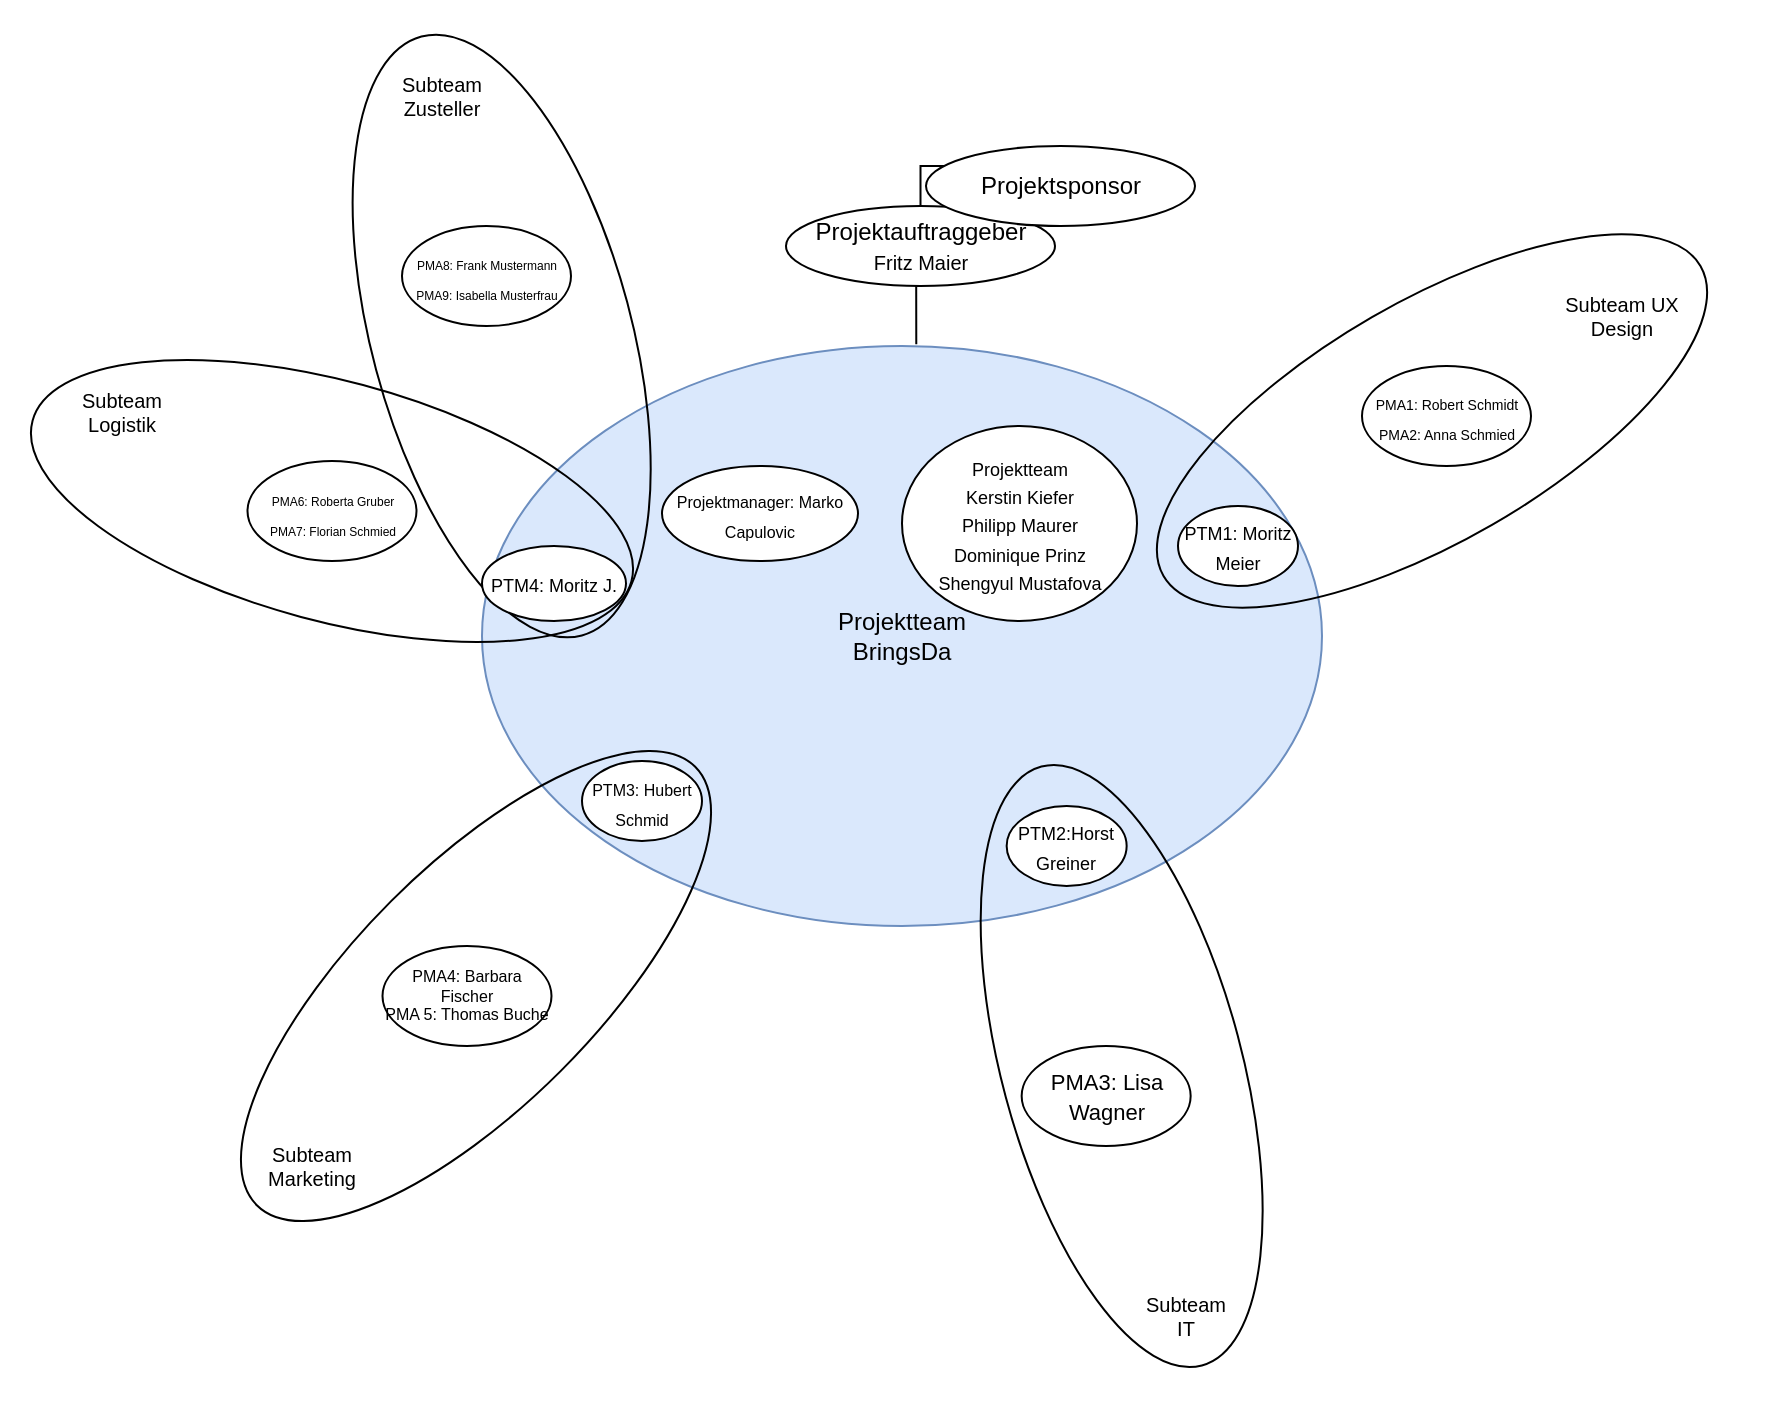 <mxfile version="15.9.1" type="github">
  <diagram id="_76x9E-9HnuTFrB9pPS9" name="Page-1">
    <mxGraphModel dx="1185" dy="599" grid="1" gridSize="10" guides="1" tooltips="1" connect="1" arrows="1" fold="1" page="1" pageScale="1" pageWidth="900" pageHeight="200" math="0" shadow="0">
      <root>
        <mxCell id="0" />
        <mxCell id="1" parent="0" />
        <mxCell id="NJFJMfUyY4o7fM_dKvsl-1" value="Projektteam&lt;br&gt;BringsDa" style="ellipse;whiteSpace=wrap;html=1;fillColor=#dae8fc;strokeColor=#6c8ebf;" vertex="1" parent="1">
          <mxGeometry x="260" y="250" width="420" height="290" as="geometry" />
        </mxCell>
        <mxCell id="NJFJMfUyY4o7fM_dKvsl-32" value="" style="ellipse;whiteSpace=wrap;html=1;fontSize=10;fillColor=none;rotation=75;" vertex="1" parent="1">
          <mxGeometry x="114.83" y="180" width="310" height="130" as="geometry" />
        </mxCell>
        <mxCell id="NJFJMfUyY4o7fM_dKvsl-5" value="" style="ellipse;whiteSpace=wrap;html=1;fontSize=10;fillColor=none;rotation=-30;" vertex="1" parent="1">
          <mxGeometry x="580" y="227.5" width="310" height="120" as="geometry" />
        </mxCell>
        <mxCell id="NJFJMfUyY4o7fM_dKvsl-30" style="edgeStyle=orthogonalEdgeStyle;rounded=0;orthogonalLoop=1;jettySize=auto;html=1;entryX=0;entryY=0;entryDx=0;entryDy=0;fontSize=9;endArrow=none;endFill=0;" edge="1" parent="1" source="NJFJMfUyY4o7fM_dKvsl-2" target="NJFJMfUyY4o7fM_dKvsl-3">
          <mxGeometry relative="1" as="geometry" />
        </mxCell>
        <mxCell id="NJFJMfUyY4o7fM_dKvsl-34" style="edgeStyle=orthogonalEdgeStyle;rounded=0;orthogonalLoop=1;jettySize=auto;html=1;exitX=0.5;exitY=1;exitDx=0;exitDy=0;entryX=0.517;entryY=-0.003;entryDx=0;entryDy=0;entryPerimeter=0;fontSize=7;endArrow=none;endFill=0;" edge="1" parent="1" source="NJFJMfUyY4o7fM_dKvsl-2" target="NJFJMfUyY4o7fM_dKvsl-1">
          <mxGeometry relative="1" as="geometry" />
        </mxCell>
        <mxCell id="NJFJMfUyY4o7fM_dKvsl-2" value="Projektauftraggeber&lt;br&gt;&lt;font style=&quot;font-size: 10px&quot;&gt;Fritz Maier&lt;/font&gt;" style="ellipse;whiteSpace=wrap;html=1;" vertex="1" parent="1">
          <mxGeometry x="412" y="180" width="134.5" height="40" as="geometry" />
        </mxCell>
        <mxCell id="NJFJMfUyY4o7fM_dKvsl-3" value="Projektsponsor&lt;br&gt;" style="ellipse;whiteSpace=wrap;html=1;" vertex="1" parent="1">
          <mxGeometry x="482" y="150" width="134.5" height="40" as="geometry" />
        </mxCell>
        <mxCell id="NJFJMfUyY4o7fM_dKvsl-4" value="&lt;font style=&quot;font-size: 7px&quot;&gt;PMA1: Robert Schmidt&lt;br&gt;PMA2: Anna Schmied&lt;br&gt;&lt;/font&gt;" style="ellipse;whiteSpace=wrap;html=1;strokeWidth=1;" vertex="1" parent="1">
          <mxGeometry x="700" y="260" width="84.5" height="50" as="geometry" />
        </mxCell>
        <mxCell id="NJFJMfUyY4o7fM_dKvsl-6" value="Subteam UX Design" style="text;html=1;strokeColor=none;fillColor=none;align=center;verticalAlign=middle;whiteSpace=wrap;rounded=0;fontSize=10;" vertex="1" parent="1">
          <mxGeometry x="800" y="220" width="60" height="30" as="geometry" />
        </mxCell>
        <mxCell id="NJFJMfUyY4o7fM_dKvsl-7" value="&lt;font style=&quot;font-size: 9px&quot;&gt;PTM1: Moritz Meier&lt;/font&gt;" style="ellipse;whiteSpace=wrap;html=1;strokeWidth=1;" vertex="1" parent="1">
          <mxGeometry x="608" y="330" width="60" height="40" as="geometry" />
        </mxCell>
        <mxCell id="NJFJMfUyY4o7fM_dKvsl-8" value="&lt;font style=&quot;font-size: 8px&quot;&gt;Projektmanager: Marko Capulovic&lt;/font&gt;" style="ellipse;whiteSpace=wrap;html=1;strokeWidth=1;" vertex="1" parent="1">
          <mxGeometry x="350" y="310" width="98" height="47.5" as="geometry" />
        </mxCell>
        <mxCell id="NJFJMfUyY4o7fM_dKvsl-9" value="" style="ellipse;whiteSpace=wrap;html=1;fontSize=10;fillColor=none;rotation=75;" vertex="1" parent="1">
          <mxGeometry x="424.83" y="550" width="310" height="120" as="geometry" />
        </mxCell>
        <mxCell id="NJFJMfUyY4o7fM_dKvsl-10" value="&lt;font style=&quot;font-size: 11px&quot;&gt;PMA3: Lisa Wagner&lt;br&gt;&lt;/font&gt;" style="ellipse;whiteSpace=wrap;html=1;strokeWidth=1;" vertex="1" parent="1">
          <mxGeometry x="529.83" y="600" width="84.5" height="50" as="geometry" />
        </mxCell>
        <mxCell id="NJFJMfUyY4o7fM_dKvsl-11" value="Subteam &lt;br&gt;IT" style="text;html=1;strokeColor=none;fillColor=none;align=center;verticalAlign=middle;whiteSpace=wrap;rounded=0;fontSize=10;" vertex="1" parent="1">
          <mxGeometry x="582.33" y="720" width="60" height="30" as="geometry" />
        </mxCell>
        <mxCell id="NJFJMfUyY4o7fM_dKvsl-12" value="&lt;font style=&quot;font-size: 9px&quot;&gt;PTM2:Horst Greiner &lt;br&gt;&lt;/font&gt;" style="ellipse;whiteSpace=wrap;html=1;strokeWidth=1;" vertex="1" parent="1">
          <mxGeometry x="522.33" y="480" width="60" height="40" as="geometry" />
        </mxCell>
        <mxCell id="NJFJMfUyY4o7fM_dKvsl-14" value="" style="ellipse;whiteSpace=wrap;html=1;fontSize=10;fillColor=none;rotation=-225;" vertex="1" parent="1">
          <mxGeometry x="102" y="510" width="310" height="120" as="geometry" />
        </mxCell>
        <mxCell id="NJFJMfUyY4o7fM_dKvsl-15" value="&lt;div style=&quot;font-size: 8px&quot;&gt;&lt;font style=&quot;font-size: 8px&quot;&gt;PMA4: Barbara Fischer&lt;br&gt;&lt;/font&gt;&lt;/div&gt;&lt;div style=&quot;font-size: 8px&quot;&gt;&lt;font style=&quot;font-size: 8px&quot;&gt;PMA 5: Thomas Buche&lt;br&gt;&lt;/font&gt;&lt;/div&gt;" style="ellipse;whiteSpace=wrap;html=1;strokeWidth=1;" vertex="1" parent="1">
          <mxGeometry x="210.25" y="550" width="84.5" height="50" as="geometry" />
        </mxCell>
        <mxCell id="NJFJMfUyY4o7fM_dKvsl-16" value="Subteam &lt;br&gt;Marketing" style="text;html=1;strokeColor=none;fillColor=none;align=center;verticalAlign=middle;whiteSpace=wrap;rounded=0;fontSize=10;" vertex="1" parent="1">
          <mxGeometry x="144.75" y="645" width="60" height="30" as="geometry" />
        </mxCell>
        <mxCell id="NJFJMfUyY4o7fM_dKvsl-17" value="&lt;font style=&quot;font-size: 8px&quot;&gt;PTM3: Hubert Schmid&lt;/font&gt;" style="ellipse;whiteSpace=wrap;html=1;strokeWidth=1;" vertex="1" parent="1">
          <mxGeometry x="310" y="457.5" width="60" height="40" as="geometry" />
        </mxCell>
        <mxCell id="NJFJMfUyY4o7fM_dKvsl-21" value="" style="ellipse;whiteSpace=wrap;html=1;fontSize=10;fillColor=none;rotation=-165;" vertex="1" parent="1">
          <mxGeometry x="30" y="267.5" width="310" height="120" as="geometry" />
        </mxCell>
        <mxCell id="NJFJMfUyY4o7fM_dKvsl-22" value="&lt;font style=&quot;font-size: 6px&quot;&gt;PMA6: Roberta Gruber&lt;br&gt;&lt;/font&gt;&lt;div&gt;&lt;font style=&quot;font-size: 6px&quot;&gt;PMA7: Florian Schmied&lt;/font&gt;&lt;/div&gt;" style="ellipse;whiteSpace=wrap;html=1;strokeWidth=1;" vertex="1" parent="1">
          <mxGeometry x="142.75" y="307.5" width="84.5" height="50" as="geometry" />
        </mxCell>
        <mxCell id="NJFJMfUyY4o7fM_dKvsl-23" value="Subteam Logistik" style="text;html=1;strokeColor=none;fillColor=none;align=center;verticalAlign=middle;whiteSpace=wrap;rounded=0;fontSize=10;" vertex="1" parent="1">
          <mxGeometry x="50" y="267.5" width="60" height="30" as="geometry" />
        </mxCell>
        <mxCell id="NJFJMfUyY4o7fM_dKvsl-24" value="&lt;font style=&quot;font-size: 9px&quot;&gt;PTM4: Moritz J.&lt;br&gt;&lt;/font&gt;" style="ellipse;whiteSpace=wrap;html=1;strokeWidth=1;" vertex="1" parent="1">
          <mxGeometry x="260" y="350" width="72" height="37.5" as="geometry" />
        </mxCell>
        <mxCell id="NJFJMfUyY4o7fM_dKvsl-25" value="&lt;font style=&quot;font-size: 9px&quot;&gt;Projektteam&lt;br&gt;Kerstin Kiefer&lt;br&gt;Philipp Maurer&lt;br&gt;Dominique Prinz&lt;br&gt;Shengyul Mustafova&lt;/font&gt;" style="ellipse;whiteSpace=wrap;html=1;strokeWidth=1;" vertex="1" parent="1">
          <mxGeometry x="470" y="290" width="117.5" height="97.5" as="geometry" />
        </mxCell>
        <mxCell id="NJFJMfUyY4o7fM_dKvsl-35" value="Subteam Zusteller" style="text;html=1;strokeColor=none;fillColor=none;align=center;verticalAlign=middle;whiteSpace=wrap;rounded=0;fontSize=10;" vertex="1" parent="1">
          <mxGeometry x="210.25" y="110" width="60" height="30" as="geometry" />
        </mxCell>
        <mxCell id="NJFJMfUyY4o7fM_dKvsl-36" value="&lt;font style=&quot;font-size: 6px&quot;&gt;PMA8: Frank Mustermann&lt;br&gt;PMA9: Isabella Musterfrau&lt;br&gt;&lt;/font&gt;" style="ellipse;whiteSpace=wrap;html=1;strokeWidth=1;" vertex="1" parent="1">
          <mxGeometry x="220" y="190" width="84.5" height="50" as="geometry" />
        </mxCell>
      </root>
    </mxGraphModel>
  </diagram>
</mxfile>
